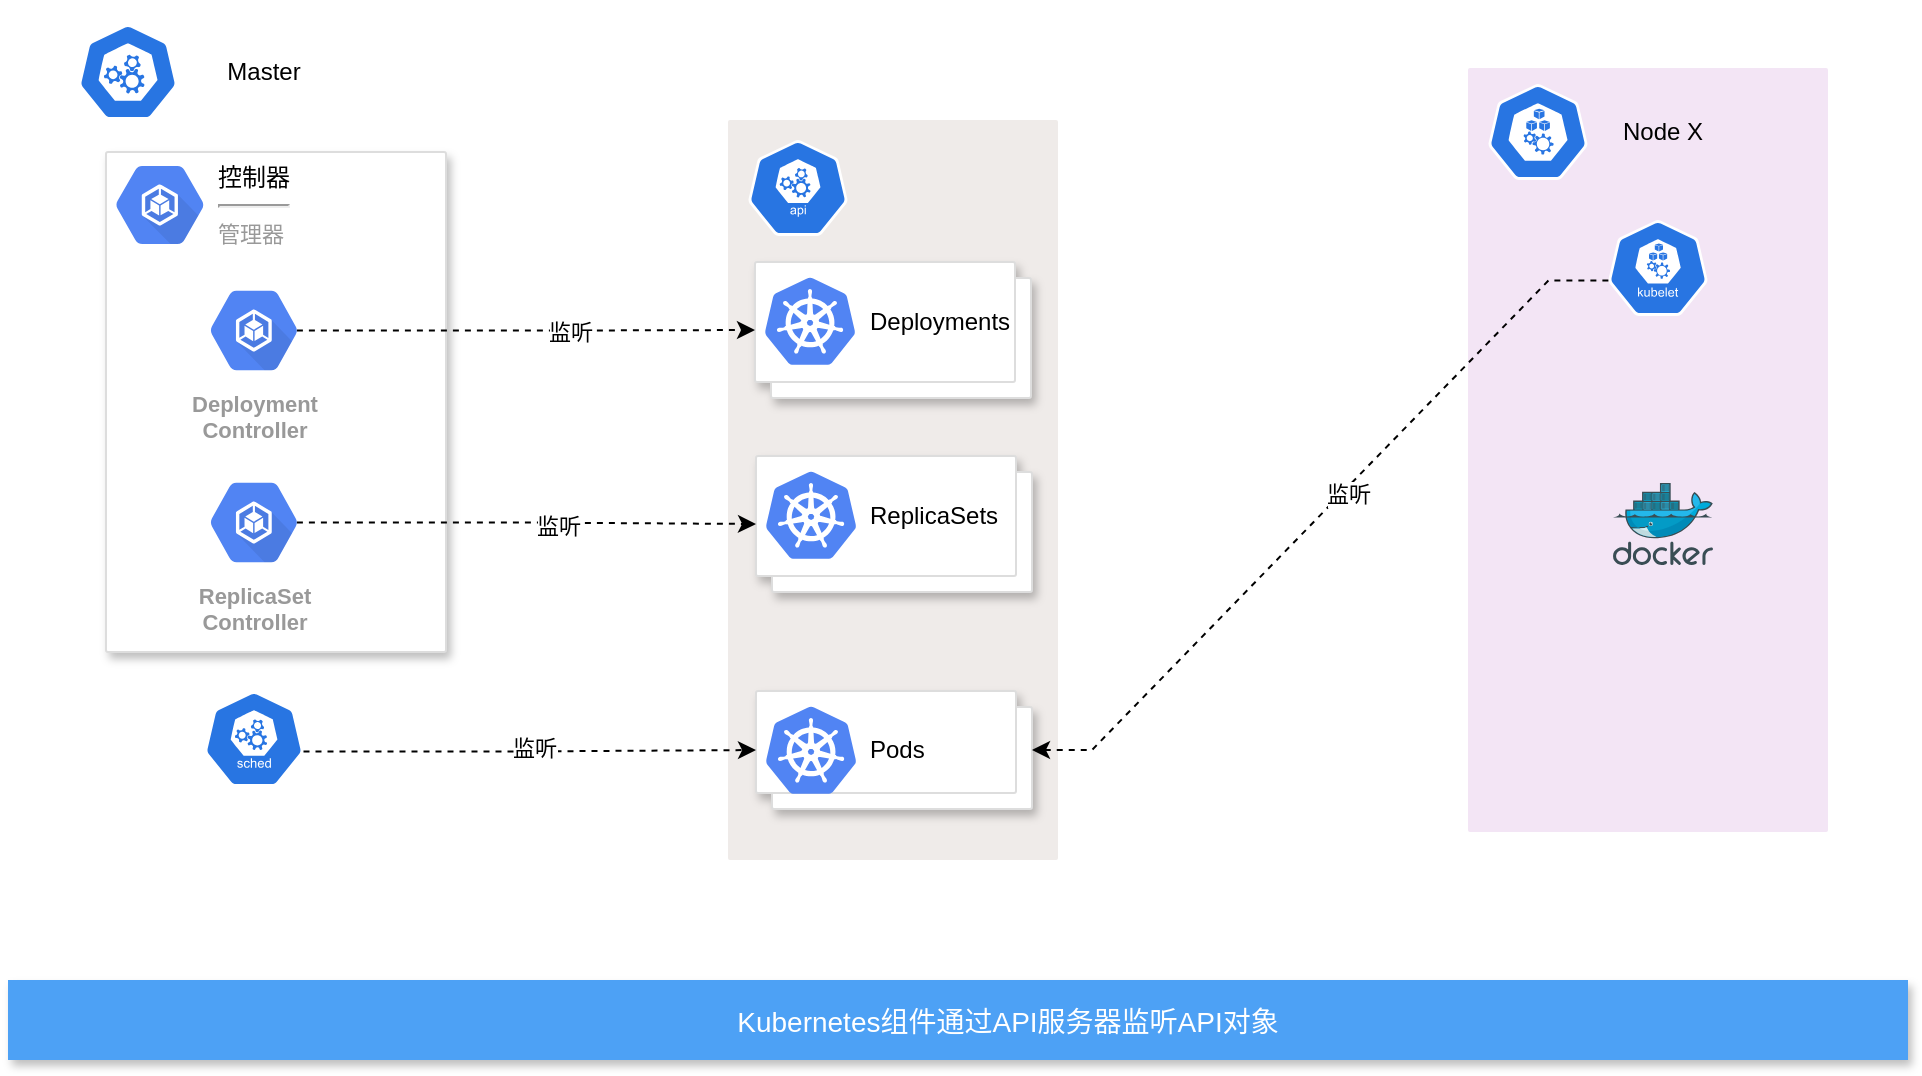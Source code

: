 <mxfile version="14.9.6" type="device" pages="2"><diagram name="Kubernetes组件通过API服务器监听API对象" id="9iYW0J2RtQnSnZUE-xFv"><mxGraphModel dx="1106" dy="892" grid="1" gridSize="10" guides="1" tooltips="1" connect="1" arrows="1" fold="1" page="1" pageScale="1" pageWidth="827" pageHeight="1169" math="0" shadow="0"><root><mxCell id="H5F0ADOhRRbq_aooNJzV-0"/><mxCell id="H5F0ADOhRRbq_aooNJzV-1" parent="H5F0ADOhRRbq_aooNJzV-0"/><mxCell id="H5F0ADOhRRbq_aooNJzV-2" value="" style="rounded=0;whiteSpace=wrap;html=1;strokeColor=none;" vertex="1" parent="H5F0ADOhRRbq_aooNJzV-1"><mxGeometry x="130" y="200" width="550" height="460" as="geometry"/></mxCell><mxCell id="H5F0ADOhRRbq_aooNJzV-3" value="" style="strokeColor=#dddddd;shadow=1;strokeWidth=1;rounded=1;absoluteArcSize=1;arcSize=2;" vertex="1" parent="H5F0ADOhRRbq_aooNJzV-1"><mxGeometry x="159" y="276" width="170" height="250" as="geometry"/></mxCell><mxCell id="H5F0ADOhRRbq_aooNJzV-4" value="&lt;font color=&quot;#000000&quot;&gt;控制器&lt;/font&gt;&lt;br&gt;&lt;hr&gt;&lt;span style=&quot;font-size: 11px&quot;&gt;管理器&lt;/span&gt;" style="dashed=0;connectable=0;html=1;fillColor=#5184F3;strokeColor=none;shape=mxgraph.gcp2.container_engine;part=1;labelPosition=right;verticalLabelPosition=middle;align=left;verticalAlign=top;spacingLeft=5;fontColor=#999999;fontSize=12;spacingTop=-8;" vertex="1" parent="H5F0ADOhRRbq_aooNJzV-3"><mxGeometry width="44" height="39" relative="1" as="geometry"><mxPoint x="5" y="7" as="offset"/></mxGeometry></mxCell><mxCell id="H5F0ADOhRRbq_aooNJzV-5" value="Deployment&lt;br&gt;Controller" style="html=1;fillColor=#5184F3;strokeColor=none;verticalAlign=top;labelPosition=center;verticalLabelPosition=bottom;align=center;spacingTop=-6;fontSize=11;fontStyle=1;fontColor=#999999;shape=mxgraph.gcp2.hexIcon;prIcon=container_engine" vertex="1" parent="H5F0ADOhRRbq_aooNJzV-3"><mxGeometry x="41" y="60" width="66" height="58.5" as="geometry"/></mxCell><mxCell id="H5F0ADOhRRbq_aooNJzV-6" value="ReplicaSet&lt;br&gt;Controller" style="html=1;fillColor=#5184F3;strokeColor=none;verticalAlign=top;labelPosition=center;verticalLabelPosition=bottom;align=center;spacingTop=-6;fontSize=11;fontStyle=1;fontColor=#999999;shape=mxgraph.gcp2.hexIcon;prIcon=container_engine" vertex="1" parent="H5F0ADOhRRbq_aooNJzV-3"><mxGeometry x="41" y="156" width="66" height="58.5" as="geometry"/></mxCell><mxCell id="H5F0ADOhRRbq_aooNJzV-7" value="" style="html=1;dashed=0;whitespace=wrap;fillColor=#2875E2;strokeColor=#ffffff;points=[[0.005,0.63,0],[0.1,0.2,0],[0.9,0.2,0],[0.5,0,0],[0.995,0.63,0],[0.72,0.99,0],[0.5,1,0],[0.28,0.99,0]];shape=mxgraph.kubernetes.icon;prIcon=master" vertex="1" parent="H5F0ADOhRRbq_aooNJzV-1"><mxGeometry x="145" y="212" width="50" height="48" as="geometry"/></mxCell><mxCell id="H5F0ADOhRRbq_aooNJzV-9" value="" style="html=1;dashed=0;whitespace=wrap;fillColor=#2875E2;strokeColor=#ffffff;points=[[0.005,0.63,0],[0.1,0.2,0],[0.9,0.2,0],[0.5,0,0],[0.995,0.63,0],[0.72,0.99,0],[0.5,1,0],[0.28,0.99,0]];shape=mxgraph.kubernetes.icon;prIcon=sched" vertex="1" parent="H5F0ADOhRRbq_aooNJzV-1"><mxGeometry x="208" y="545.5" width="50" height="48" as="geometry"/></mxCell><mxCell id="H5F0ADOhRRbq_aooNJzV-10" value="" style="points=[[0,0,0],[0.25,0,0],[0.5,0,0],[0.75,0,0],[1,0,0],[1,0.25,0],[1,0.5,0],[1,0.75,0],[1,1,0],[0.75,1,0],[0.5,1,0],[0.25,1,0],[0,1,0],[0,0.75,0],[0,0.5,0],[0,0.25,0]];rounded=1;absoluteArcSize=1;arcSize=2;html=1;strokeColor=none;gradientColor=none;shadow=0;dashed=0;fontSize=12;fontColor=#9E9E9E;align=left;verticalAlign=top;spacing=10;spacingTop=-4;fillColor=#EFEBE9;" vertex="1" parent="H5F0ADOhRRbq_aooNJzV-1"><mxGeometry x="470" y="260" width="165" height="370" as="geometry"/></mxCell><mxCell id="H5F0ADOhRRbq_aooNJzV-11" value="" style="html=1;dashed=0;whitespace=wrap;fillColor=#2875E2;strokeColor=#ffffff;points=[[0.005,0.63,0],[0.1,0.2,0],[0.9,0.2,0],[0.5,0,0],[0.995,0.63,0],[0.72,0.99,0],[0.5,1,0],[0.28,0.99,0]];shape=mxgraph.kubernetes.icon;prIcon=api" vertex="1" parent="H5F0ADOhRRbq_aooNJzV-1"><mxGeometry x="480" y="270" width="50" height="48" as="geometry"/></mxCell><mxCell id="H5F0ADOhRRbq_aooNJzV-13" value="" style="shape=mxgraph.gcp2.doubleRect;strokeColor=#dddddd;shadow=1;strokeWidth=1;" vertex="1" parent="H5F0ADOhRRbq_aooNJzV-1"><mxGeometry x="483.5" y="331" width="138" height="68" as="geometry"/></mxCell><mxCell id="H5F0ADOhRRbq_aooNJzV-14" value="&lt;font color=&quot;#000000&quot;&gt;Deployments&lt;/font&gt;" style="dashed=0;connectable=0;html=1;fillColor=#5184F3;strokeColor=none;shape=mxgraph.gcp2.kubernetes_logo;part=1;labelPosition=right;verticalLabelPosition=middle;align=left;verticalAlign=middle;spacingLeft=5;fontColor=#999999;fontSize=12;" vertex="1" parent="H5F0ADOhRRbq_aooNJzV-13"><mxGeometry width="45" height="43.65" relative="1" as="geometry"><mxPoint x="5" y="7.675" as="offset"/></mxGeometry></mxCell><mxCell id="H5F0ADOhRRbq_aooNJzV-16" value="" style="shape=mxgraph.gcp2.doubleRect;strokeColor=#dddddd;shadow=1;strokeWidth=1;" vertex="1" parent="H5F0ADOhRRbq_aooNJzV-1"><mxGeometry x="484" y="428" width="138" height="68" as="geometry"/></mxCell><mxCell id="H5F0ADOhRRbq_aooNJzV-17" value="&lt;font color=&quot;#000000&quot;&gt;ReplicaSets&lt;/font&gt;" style="dashed=0;connectable=0;html=1;fillColor=#5184F3;strokeColor=none;shape=mxgraph.gcp2.kubernetes_logo;part=1;labelPosition=right;verticalLabelPosition=middle;align=left;verticalAlign=middle;spacingLeft=5;fontColor=#999999;fontSize=12;" vertex="1" parent="H5F0ADOhRRbq_aooNJzV-16"><mxGeometry width="45" height="43.65" relative="1" as="geometry"><mxPoint x="5" y="7.675" as="offset"/></mxGeometry></mxCell><mxCell id="H5F0ADOhRRbq_aooNJzV-18" value="" style="shape=mxgraph.gcp2.doubleRect;strokeColor=#dddddd;shadow=1;strokeWidth=1;" vertex="1" parent="H5F0ADOhRRbq_aooNJzV-1"><mxGeometry x="484" y="545.5" width="138" height="59" as="geometry"/></mxCell><mxCell id="H5F0ADOhRRbq_aooNJzV-19" value="&lt;font color=&quot;#000000&quot;&gt;Pods&lt;/font&gt;" style="dashed=0;connectable=0;html=1;fillColor=#5184F3;strokeColor=none;shape=mxgraph.gcp2.kubernetes_logo;part=1;labelPosition=right;verticalLabelPosition=middle;align=left;verticalAlign=middle;spacingLeft=5;fontColor=#999999;fontSize=12;" vertex="1" parent="H5F0ADOhRRbq_aooNJzV-18"><mxGeometry width="45" height="43.65" relative="1" as="geometry"><mxPoint x="5" y="7.675" as="offset"/></mxGeometry></mxCell><mxCell id="H5F0ADOhRRbq_aooNJzV-21" value="Master" style="text;html=1;strokeColor=none;fillColor=none;align=center;verticalAlign=middle;whiteSpace=wrap;rounded=0;" vertex="1" parent="H5F0ADOhRRbq_aooNJzV-1"><mxGeometry x="218" y="226" width="40" height="20" as="geometry"/></mxCell><mxCell id="H5F0ADOhRRbq_aooNJzV-34" value="" style="points=[[0,0,0],[0.25,0,0],[0.5,0,0],[0.75,0,0],[1,0,0],[1,0.25,0],[1,0.5,0],[1,0.75,0],[1,1,0],[0.75,1,0],[0.5,1,0],[0.25,1,0],[0,1,0],[0,0.75,0],[0,0.5,0],[0,0.25,0]];rounded=1;absoluteArcSize=1;arcSize=2;html=1;strokeColor=none;gradientColor=none;shadow=0;dashed=0;fontSize=12;fontColor=#9E9E9E;align=left;verticalAlign=top;spacing=10;spacingTop=-4;fillColor=#F3E5F5;" vertex="1" parent="H5F0ADOhRRbq_aooNJzV-1"><mxGeometry x="840" y="234" width="180" height="382" as="geometry"/></mxCell><mxCell id="H5F0ADOhRRbq_aooNJzV-35" value="" style="html=1;dashed=0;whitespace=wrap;fillColor=#2875E2;strokeColor=#ffffff;points=[[0.005,0.63,0],[0.1,0.2,0],[0.9,0.2,0],[0.5,0,0],[0.995,0.63,0],[0.72,0.99,0],[0.5,1,0],[0.28,0.99,0]];shape=mxgraph.kubernetes.icon;prIcon=node" vertex="1" parent="H5F0ADOhRRbq_aooNJzV-1"><mxGeometry x="850" y="242" width="50" height="48" as="geometry"/></mxCell><mxCell id="H5F0ADOhRRbq_aooNJzV-36" value="Node X" style="text;html=1;strokeColor=none;fillColor=none;align=center;verticalAlign=middle;whiteSpace=wrap;rounded=0;" vertex="1" parent="H5F0ADOhRRbq_aooNJzV-1"><mxGeometry x="915" y="256" width="45" height="20" as="geometry"/></mxCell><mxCell id="H5F0ADOhRRbq_aooNJzV-38" value="" style="html=1;dashed=0;whitespace=wrap;fillColor=#2875E2;strokeColor=#ffffff;points=[[0.005,0.63,0],[0.1,0.2,0],[0.9,0.2,0],[0.5,0,0],[0.995,0.63,0],[0.72,0.99,0],[0.5,1,0],[0.28,0.99,0]];shape=mxgraph.kubernetes.icon;prIcon=kubelet" vertex="1" parent="H5F0ADOhRRbq_aooNJzV-1"><mxGeometry x="910" y="310" width="50" height="48" as="geometry"/></mxCell><mxCell id="H5F0ADOhRRbq_aooNJzV-40" value="" style="aspect=fixed;html=1;points=[];align=center;image;fontSize=12;image=img/lib/mscae/Docker.svg;" vertex="1" parent="H5F0ADOhRRbq_aooNJzV-1"><mxGeometry x="912.5" y="441.5" width="50" height="41" as="geometry"/></mxCell><mxCell id="H5F0ADOhRRbq_aooNJzV-46" value="Kubernetes组件通过API服务器监听API对象" style="fillColor=#4DA1F5;strokeColor=none;shadow=1;gradientColor=none;fontSize=14;align=center;spacingLeft=50;fontColor=#ffffff;" vertex="1" parent="H5F0ADOhRRbq_aooNJzV-1"><mxGeometry x="110" y="690" width="950" height="40" as="geometry"/></mxCell><mxCell id="rqMeOrHU1RhW5tabLMmq-1" style="edgeStyle=orthogonalEdgeStyle;rounded=0;orthogonalLoop=1;jettySize=auto;html=1;exitX=0.825;exitY=0.5;exitDx=0;exitDy=0;exitPerimeter=0;entryX=0;entryY=0.5;entryDx=0;entryDy=0;dashed=1;" edge="1" parent="H5F0ADOhRRbq_aooNJzV-1" source="H5F0ADOhRRbq_aooNJzV-5" target="H5F0ADOhRRbq_aooNJzV-13"><mxGeometry relative="1" as="geometry"/></mxCell><mxCell id="rqMeOrHU1RhW5tabLMmq-5" value="监听" style="edgeLabel;html=1;align=center;verticalAlign=middle;resizable=0;points=[];" vertex="1" connectable="0" parent="rqMeOrHU1RhW5tabLMmq-1"><mxGeometry x="0.201" y="-1" relative="1" as="geometry"><mxPoint x="-1" as="offset"/></mxGeometry></mxCell><mxCell id="rqMeOrHU1RhW5tabLMmq-2" style="edgeStyle=orthogonalEdgeStyle;rounded=0;orthogonalLoop=1;jettySize=auto;html=1;exitX=0.825;exitY=0.5;exitDx=0;exitDy=0;exitPerimeter=0;entryX=0;entryY=0.5;entryDx=0;entryDy=0;dashed=1;" edge="1" parent="H5F0ADOhRRbq_aooNJzV-1" source="H5F0ADOhRRbq_aooNJzV-6" target="H5F0ADOhRRbq_aooNJzV-16"><mxGeometry relative="1" as="geometry"/></mxCell><mxCell id="rqMeOrHU1RhW5tabLMmq-6" value="监听" style="edgeLabel;html=1;align=center;verticalAlign=middle;resizable=0;points=[];" vertex="1" connectable="0" parent="rqMeOrHU1RhW5tabLMmq-2"><mxGeometry x="0.14" y="-1" relative="1" as="geometry"><mxPoint as="offset"/></mxGeometry></mxCell><mxCell id="rqMeOrHU1RhW5tabLMmq-4" style="rounded=0;orthogonalLoop=1;jettySize=auto;html=1;exitX=1;exitY=0.5;exitDx=0;exitDy=0;entryX=0.005;entryY=0.63;entryDx=0;entryDy=0;entryPerimeter=0;dashed=1;edgeStyle=entityRelationEdgeStyle;elbow=vertical;startArrow=classic;startFill=1;endArrow=none;endFill=0;" edge="1" parent="H5F0ADOhRRbq_aooNJzV-1" source="H5F0ADOhRRbq_aooNJzV-18" target="H5F0ADOhRRbq_aooNJzV-38"><mxGeometry relative="1" as="geometry"/></mxCell><mxCell id="rqMeOrHU1RhW5tabLMmq-8" value="监听" style="edgeLabel;html=1;align=center;verticalAlign=middle;resizable=0;points=[];" vertex="1" connectable="0" parent="rqMeOrHU1RhW5tabLMmq-4"><mxGeometry x="0.09" y="-2" relative="1" as="geometry"><mxPoint as="offset"/></mxGeometry></mxCell><mxCell id="rqMeOrHU1RhW5tabLMmq-3" style="edgeStyle=orthogonalEdgeStyle;rounded=0;orthogonalLoop=1;jettySize=auto;html=1;exitX=0.995;exitY=0.63;exitDx=0;exitDy=0;exitPerimeter=0;entryX=0;entryY=0.5;entryDx=0;entryDy=0;dashed=1;" edge="1" parent="H5F0ADOhRRbq_aooNJzV-1" source="H5F0ADOhRRbq_aooNJzV-9" target="H5F0ADOhRRbq_aooNJzV-18"><mxGeometry relative="1" as="geometry"/></mxCell><mxCell id="rqMeOrHU1RhW5tabLMmq-7" value="监听" style="edgeLabel;html=1;align=center;verticalAlign=middle;resizable=0;points=[];" vertex="1" connectable="0" parent="rqMeOrHU1RhW5tabLMmq-3"><mxGeometry x="0.022" y="1" relative="1" as="geometry"><mxPoint as="offset"/></mxGeometry></mxCell></root></mxGraphModel></diagram><diagram id="soq8Ml_RY2N7gTedfJ3C" name="Deployment资源提交到API服务器的事件链"><mxGraphModel dx="1106" dy="892" grid="1" gridSize="10" guides="1" tooltips="1" connect="1" arrows="1" fold="1" page="1" pageScale="1" pageWidth="827" pageHeight="1169" math="0" shadow="0"><root><mxCell id="0"/><mxCell id="1" parent="0"/><mxCell id="3NCdj4O26wv9eLfEKBG3-2" value="" style="rounded=0;whiteSpace=wrap;html=1;strokeColor=none;" vertex="1" parent="1"><mxGeometry x="130" y="130" width="550" height="590" as="geometry"/></mxCell><mxCell id="3NCdj4O26wv9eLfEKBG3-10" value="" style="strokeColor=#dddddd;shadow=1;strokeWidth=1;rounded=1;absoluteArcSize=1;arcSize=2;" vertex="1" parent="1"><mxGeometry x="159" y="292" width="170" height="250" as="geometry"/></mxCell><mxCell id="3NCdj4O26wv9eLfEKBG3-11" value="&lt;font color=&quot;#000000&quot;&gt;控制器&lt;/font&gt;&lt;br&gt;&lt;hr&gt;&lt;span style=&quot;font-size: 11px&quot;&gt;管理器&lt;/span&gt;" style="dashed=0;connectable=0;html=1;fillColor=#5184F3;strokeColor=none;shape=mxgraph.gcp2.container_engine;part=1;labelPosition=right;verticalLabelPosition=middle;align=left;verticalAlign=top;spacingLeft=5;fontColor=#999999;fontSize=12;spacingTop=-8;" vertex="1" parent="3NCdj4O26wv9eLfEKBG3-10"><mxGeometry width="44" height="39" relative="1" as="geometry"><mxPoint x="5" y="7" as="offset"/></mxGeometry></mxCell><mxCell id="3NCdj4O26wv9eLfEKBG3-12" value="Deployment&lt;br&gt;Controller" style="html=1;fillColor=#5184F3;strokeColor=none;verticalAlign=top;labelPosition=center;verticalLabelPosition=bottom;align=center;spacingTop=-6;fontSize=11;fontStyle=1;fontColor=#999999;shape=mxgraph.gcp2.hexIcon;prIcon=container_engine" vertex="1" parent="3NCdj4O26wv9eLfEKBG3-10"><mxGeometry x="41" y="60" width="66" height="58.5" as="geometry"/></mxCell><mxCell id="3NCdj4O26wv9eLfEKBG3-18" value="ReplicaSet&lt;br&gt;Controller" style="html=1;fillColor=#5184F3;strokeColor=none;verticalAlign=top;labelPosition=center;verticalLabelPosition=bottom;align=center;spacingTop=-6;fontSize=11;fontStyle=1;fontColor=#999999;shape=mxgraph.gcp2.hexIcon;prIcon=container_engine" vertex="1" parent="3NCdj4O26wv9eLfEKBG3-10"><mxGeometry x="41" y="156" width="66" height="58.5" as="geometry"/></mxCell><mxCell id="3NCdj4O26wv9eLfEKBG3-21" value="" style="html=1;dashed=0;whitespace=wrap;fillColor=#2875E2;strokeColor=#ffffff;points=[[0.005,0.63,0],[0.1,0.2,0],[0.9,0.2,0],[0.5,0,0],[0.995,0.63,0],[0.72,0.99,0],[0.5,1,0],[0.28,0.99,0]];shape=mxgraph.kubernetes.icon;prIcon=master" vertex="1" parent="1"><mxGeometry x="140" y="140" width="50" height="48" as="geometry"/></mxCell><mxCell id="3NCdj4O26wv9eLfEKBG3-23" value="" style="html=1;dashed=0;whitespace=wrap;fillColor=#2875E2;strokeColor=#ffffff;points=[[0.005,0.63,0],[0.1,0.2,0],[0.9,0.2,0],[0.5,0,0],[0.995,0.63,0],[0.72,0.99,0],[0.5,1,0],[0.28,0.99,0]];shape=mxgraph.kubernetes.icon;prIcon=kubelet" vertex="1" parent="1"><mxGeometry x="208" y="212" width="50" height="48" as="geometry"/></mxCell><mxCell id="3NCdj4O26wv9eLfEKBG3-25" value="" style="html=1;dashed=0;whitespace=wrap;fillColor=#2875E2;strokeColor=#ffffff;points=[[0.005,0.63,0],[0.1,0.2,0],[0.9,0.2,0],[0.5,0,0],[0.995,0.63,0],[0.72,0.99,0],[0.5,1,0],[0.28,0.99,0]];shape=mxgraph.kubernetes.icon;prIcon=sched" vertex="1" parent="1"><mxGeometry x="208" y="616" width="50" height="48" as="geometry"/></mxCell><mxCell id="3NCdj4O26wv9eLfEKBG3-27" value="" style="points=[[0,0,0],[0.25,0,0],[0.5,0,0],[0.75,0,0],[1,0,0],[1,0.25,0],[1,0.5,0],[1,0.75,0],[1,1,0],[0.75,1,0],[0.5,1,0],[0.25,1,0],[0,1,0],[0,0.75,0],[0,0.5,0],[0,0.25,0]];rounded=1;absoluteArcSize=1;arcSize=2;html=1;strokeColor=none;gradientColor=none;shadow=0;dashed=0;fontSize=12;fontColor=#9E9E9E;align=left;verticalAlign=top;spacing=10;spacingTop=-4;fillColor=#EFEBE9;" vertex="1" parent="1"><mxGeometry x="470" y="240" width="165" height="440" as="geometry"/></mxCell><mxCell id="3NCdj4O26wv9eLfEKBG3-28" value="" style="html=1;dashed=0;whitespace=wrap;fillColor=#2875E2;strokeColor=#ffffff;points=[[0.005,0.63,0],[0.1,0.2,0],[0.9,0.2,0],[0.5,0,0],[0.995,0.63,0],[0.72,0.99,0],[0.5,1,0],[0.28,0.99,0]];shape=mxgraph.kubernetes.icon;prIcon=api" vertex="1" parent="1"><mxGeometry x="480" y="250" width="50" height="48" as="geometry"/></mxCell><mxCell id="3NCdj4O26wv9eLfEKBG3-41" style="edgeStyle=orthogonalEdgeStyle;rounded=0;orthogonalLoop=1;jettySize=auto;html=1;exitX=0;exitY=0.75;exitDx=0;exitDy=0;entryX=0.825;entryY=0.5;entryDx=0;entryDy=0;entryPerimeter=0;" edge="1" parent="1" source="3NCdj4O26wv9eLfEKBG3-30" target="3NCdj4O26wv9eLfEKBG3-12"><mxGeometry relative="1" as="geometry"/></mxCell><mxCell id="3NCdj4O26wv9eLfEKBG3-30" value="" style="shape=mxgraph.gcp2.doubleRect;strokeColor=#dddddd;shadow=1;strokeWidth=1;" vertex="1" parent="1"><mxGeometry x="483.5" y="330" width="138" height="68" as="geometry"/></mxCell><mxCell id="3NCdj4O26wv9eLfEKBG3-31" value="&lt;font color=&quot;#000000&quot;&gt;Deployments&lt;/font&gt;&lt;br&gt;Deployment A" style="dashed=0;connectable=0;html=1;fillColor=#5184F3;strokeColor=none;shape=mxgraph.gcp2.kubernetes_logo;part=1;labelPosition=right;verticalLabelPosition=middle;align=left;verticalAlign=middle;spacingLeft=5;fontColor=#999999;fontSize=12;" vertex="1" parent="3NCdj4O26wv9eLfEKBG3-30"><mxGeometry width="45" height="43.65" relative="1" as="geometry"><mxPoint x="5" y="7.675" as="offset"/></mxGeometry></mxCell><mxCell id="3NCdj4O26wv9eLfEKBG3-45" style="edgeStyle=orthogonalEdgeStyle;rounded=0;orthogonalLoop=1;jettySize=auto;html=1;entryX=0.825;entryY=0.5;entryDx=0;entryDy=0;entryPerimeter=0;" edge="1" parent="1" source="3NCdj4O26wv9eLfEKBG3-32" target="3NCdj4O26wv9eLfEKBG3-18"><mxGeometry relative="1" as="geometry"/></mxCell><mxCell id="3NCdj4O26wv9eLfEKBG3-32" value="" style="shape=mxgraph.gcp2.doubleRect;strokeColor=#dddddd;shadow=1;strokeWidth=1;" vertex="1" parent="1"><mxGeometry x="484" y="443" width="138" height="68" as="geometry"/></mxCell><mxCell id="3NCdj4O26wv9eLfEKBG3-33" value="&lt;font color=&quot;#000000&quot;&gt;ReplicaSets&lt;/font&gt;&lt;br&gt;ReplicaSet A" style="dashed=0;connectable=0;html=1;fillColor=#5184F3;strokeColor=none;shape=mxgraph.gcp2.kubernetes_logo;part=1;labelPosition=right;verticalLabelPosition=middle;align=left;verticalAlign=middle;spacingLeft=5;fontColor=#999999;fontSize=12;" vertex="1" parent="3NCdj4O26wv9eLfEKBG3-32"><mxGeometry width="45" height="43.65" relative="1" as="geometry"><mxPoint x="5" y="7.675" as="offset"/></mxGeometry></mxCell><mxCell id="3NCdj4O26wv9eLfEKBG3-34" value="" style="shape=mxgraph.gcp2.doubleRect;strokeColor=#dddddd;shadow=1;strokeWidth=1;" vertex="1" parent="1"><mxGeometry x="483.5" y="551" width="138" height="119" as="geometry"/></mxCell><mxCell id="3NCdj4O26wv9eLfEKBG3-35" value="&lt;font color=&quot;#000000&quot;&gt;Pods&lt;/font&gt;" style="dashed=0;connectable=0;html=1;fillColor=#5184F3;strokeColor=none;shape=mxgraph.gcp2.kubernetes_logo;part=1;labelPosition=right;verticalLabelPosition=middle;align=left;verticalAlign=middle;spacingLeft=5;fontColor=#999999;fontSize=12;" vertex="1" parent="3NCdj4O26wv9eLfEKBG3-34"><mxGeometry width="45" height="43.65" relative="1" as="geometry"><mxPoint x="5" y="7.675" as="offset"/></mxGeometry></mxCell><mxCell id="3NCdj4O26wv9eLfEKBG3-36" value="Pod A" style="html=1;dashed=0;whitespace=wrap;fillColor=#2875E2;strokeColor=#ffffff;points=[[0.005,0.63,0],[0.1,0.2,0],[0.9,0.2,0],[0.5,0,0],[0.995,0.63,0],[0.72,0.99,0],[0.5,1,0],[0.28,0.99,0]];shape=mxgraph.kubernetes.icon;prIcon=pod" vertex="1" parent="3NCdj4O26wv9eLfEKBG3-34"><mxGeometry x="44" y="59" width="50" height="48" as="geometry"/></mxCell><mxCell id="3NCdj4O26wv9eLfEKBG3-37" value="Master" style="text;html=1;strokeColor=none;fillColor=none;align=center;verticalAlign=middle;whiteSpace=wrap;rounded=0;" vertex="1" parent="1"><mxGeometry x="213" y="154" width="40" height="20" as="geometry"/></mxCell><mxCell id="3NCdj4O26wv9eLfEKBG3-40" value="1、创建deployment资源" style="text;html=1;strokeColor=none;fillColor=none;align=center;verticalAlign=middle;whiteSpace=wrap;rounded=0;" vertex="1" parent="1"><mxGeometry x="289" y="200" width="141" height="20" as="geometry"/></mxCell><mxCell id="3NCdj4O26wv9eLfEKBG3-38" style="edgeStyle=orthogonalEdgeStyle;rounded=0;orthogonalLoop=1;jettySize=auto;html=1;entryX=0;entryY=0.5;entryDx=0;entryDy=0;" edge="1" parent="1" source="3NCdj4O26wv9eLfEKBG3-23" target="3NCdj4O26wv9eLfEKBG3-30"><mxGeometry relative="1" as="geometry"><Array as="points"><mxPoint x="450" y="238"/><mxPoint x="450" y="364"/></Array></mxGeometry></mxCell><mxCell id="3NCdj4O26wv9eLfEKBG3-42" value="2、通过watch通知" style="text;html=1;strokeColor=none;fillColor=none;align=center;verticalAlign=middle;whiteSpace=wrap;rounded=0;" vertex="1" parent="1"><mxGeometry x="340" y="354" width="101" height="20" as="geometry"/></mxCell><mxCell id="3NCdj4O26wv9eLfEKBG3-44" value="3、创建ReplicaSet" style="text;html=1;strokeColor=none;fillColor=none;align=center;verticalAlign=middle;whiteSpace=wrap;rounded=0;" vertex="1" parent="1"><mxGeometry x="340" y="398" width="110" height="20" as="geometry"/></mxCell><mxCell id="3NCdj4O26wv9eLfEKBG3-46" style="edgeStyle=orthogonalEdgeStyle;rounded=0;orthogonalLoop=1;jettySize=auto;html=1;exitX=0.75;exitY=0.67;exitDx=0;exitDy=0;exitPerimeter=0;entryX=0;entryY=0.25;entryDx=0;entryDy=0;" edge="1" parent="1" source="3NCdj4O26wv9eLfEKBG3-12" target="3NCdj4O26wv9eLfEKBG3-32"><mxGeometry relative="1" as="geometry"><Array as="points"><mxPoint x="450" y="391"/><mxPoint x="450" y="460"/></Array></mxGeometry></mxCell><mxCell id="3NCdj4O26wv9eLfEKBG3-47" value="4、通知" style="text;html=1;strokeColor=none;fillColor=none;align=center;verticalAlign=middle;whiteSpace=wrap;rounded=0;" vertex="1" parent="1"><mxGeometry x="340" y="450" width="60" height="20" as="geometry"/></mxCell><mxCell id="3NCdj4O26wv9eLfEKBG3-48" value="5、创建pod" style="text;html=1;strokeColor=none;fillColor=none;align=center;verticalAlign=middle;whiteSpace=wrap;rounded=0;" vertex="1" parent="1"><mxGeometry x="344" y="491" width="70" height="20" as="geometry"/></mxCell><mxCell id="3NCdj4O26wv9eLfEKBG3-50" style="edgeStyle=orthogonalEdgeStyle;rounded=0;orthogonalLoop=1;jettySize=auto;html=1;exitX=0.75;exitY=0.67;exitDx=0;exitDy=0;exitPerimeter=0;entryX=0.1;entryY=0.2;entryDx=0;entryDy=0;entryPerimeter=0;" edge="1" parent="1" source="3NCdj4O26wv9eLfEKBG3-18" target="3NCdj4O26wv9eLfEKBG3-36"><mxGeometry relative="1" as="geometry"><Array as="points"><mxPoint x="450" y="487"/><mxPoint x="450" y="620"/></Array></mxGeometry></mxCell><mxCell id="3NCdj4O26wv9eLfEKBG3-51" style="edgeStyle=orthogonalEdgeStyle;rounded=0;orthogonalLoop=1;jettySize=auto;html=1;exitX=0.005;exitY=0.63;exitDx=0;exitDy=0;exitPerimeter=0;" edge="1" parent="1" source="3NCdj4O26wv9eLfEKBG3-36" target="3NCdj4O26wv9eLfEKBG3-25"><mxGeometry relative="1" as="geometry"/></mxCell><mxCell id="3NCdj4O26wv9eLfEKBG3-52" value="6、通过watch通知" style="text;html=1;strokeColor=none;fillColor=none;align=center;verticalAlign=middle;whiteSpace=wrap;rounded=0;" vertex="1" parent="1"><mxGeometry x="319.5" y="610" width="101" height="20" as="geometry"/></mxCell><mxCell id="3NCdj4O26wv9eLfEKBG3-53" style="edgeStyle=orthogonalEdgeStyle;rounded=0;orthogonalLoop=1;jettySize=auto;html=1;entryX=0.5;entryY=1;entryDx=0;entryDy=0;entryPerimeter=0;" edge="1" parent="1" source="3NCdj4O26wv9eLfEKBG3-25" target="3NCdj4O26wv9eLfEKBG3-36"><mxGeometry relative="1" as="geometry"><Array as="points"><mxPoint x="233" y="690"/><mxPoint x="553" y="690"/></Array></mxGeometry></mxCell><mxCell id="3NCdj4O26wv9eLfEKBG3-54" value="7、在节点上分配pod" style="text;html=1;strokeColor=none;fillColor=none;align=center;verticalAlign=middle;whiteSpace=wrap;rounded=0;" vertex="1" parent="1"><mxGeometry x="319.5" y="664" width="120.5" height="20" as="geometry"/></mxCell><mxCell id="3NCdj4O26wv9eLfEKBG3-55" value="" style="points=[[0,0,0],[0.25,0,0],[0.5,0,0],[0.75,0,0],[1,0,0],[1,0.25,0],[1,0.5,0],[1,0.75,0],[1,1,0],[0.75,1,0],[0.5,1,0],[0.25,1,0],[0,1,0],[0,0.75,0],[0,0.5,0],[0,0.25,0]];rounded=1;absoluteArcSize=1;arcSize=2;html=1;strokeColor=none;gradientColor=none;shadow=0;dashed=0;fontSize=12;fontColor=#9E9E9E;align=left;verticalAlign=top;spacing=10;spacingTop=-4;fillColor=#F3E5F5;" vertex="1" parent="1"><mxGeometry x="840" y="234" width="210" height="382" as="geometry"/></mxCell><mxCell id="3NCdj4O26wv9eLfEKBG3-24" value="" style="html=1;dashed=0;whitespace=wrap;fillColor=#2875E2;strokeColor=#ffffff;points=[[0.005,0.63,0],[0.1,0.2,0],[0.9,0.2,0],[0.5,0,0],[0.995,0.63,0],[0.72,0.99,0],[0.5,1,0],[0.28,0.99,0]];shape=mxgraph.kubernetes.icon;prIcon=node" vertex="1" parent="1"><mxGeometry x="850" y="242" width="50" height="48" as="geometry"/></mxCell><mxCell id="3NCdj4O26wv9eLfEKBG3-56" value="Node X" style="text;html=1;strokeColor=none;fillColor=none;align=center;verticalAlign=middle;whiteSpace=wrap;rounded=0;" vertex="1" parent="1"><mxGeometry x="915" y="256" width="45" height="20" as="geometry"/></mxCell><mxCell id="3NCdj4O26wv9eLfEKBG3-62" style="edgeStyle=orthogonalEdgeStyle;rounded=0;orthogonalLoop=1;jettySize=auto;html=1;exitX=0.5;exitY=1;exitDx=0;exitDy=0;exitPerimeter=0;entryX=0.44;entryY=0.024;entryDx=0;entryDy=0;entryPerimeter=0;" edge="1" parent="1" source="3NCdj4O26wv9eLfEKBG3-57" target="3NCdj4O26wv9eLfEKBG3-58"><mxGeometry relative="1" as="geometry"/></mxCell><mxCell id="3NCdj4O26wv9eLfEKBG3-57" value="" style="html=1;dashed=0;whitespace=wrap;fillColor=#2875E2;strokeColor=#ffffff;points=[[0.005,0.63,0],[0.1,0.2,0],[0.9,0.2,0],[0.5,0,0],[0.995,0.63,0],[0.72,0.99,0],[0.5,1,0],[0.28,0.99,0]];shape=mxgraph.kubernetes.icon;prIcon=kubelet" vertex="1" parent="1"><mxGeometry x="910" y="310" width="50" height="48" as="geometry"/></mxCell><mxCell id="3NCdj4O26wv9eLfEKBG3-63" style="edgeStyle=orthogonalEdgeStyle;rounded=0;orthogonalLoop=1;jettySize=auto;html=1;entryX=0.5;entryY=0;entryDx=0;entryDy=0;" edge="1" parent="1" source="3NCdj4O26wv9eLfEKBG3-58" target="3NCdj4O26wv9eLfEKBG3-60"><mxGeometry relative="1" as="geometry"/></mxCell><mxCell id="3NCdj4O26wv9eLfEKBG3-58" value="" style="aspect=fixed;html=1;points=[];align=center;image;fontSize=12;image=img/lib/mscae/Docker.svg;" vertex="1" parent="1"><mxGeometry x="913" y="406" width="50" height="41" as="geometry"/></mxCell><mxCell id="3NCdj4O26wv9eLfEKBG3-60" value="" style="aspect=fixed;perimeter=ellipsePerimeter;html=1;align=center;fontSize=12;verticalAlign=top;fontColor=#364149;shadow=0;dashed=0;image;image=img/lib/cumulus/container.svg;" vertex="1" parent="1"><mxGeometry x="893" y="496" width="90" height="80" as="geometry"/></mxCell><mxCell id="3NCdj4O26wv9eLfEKBG3-64" value="10、运行容器" style="text;html=1;strokeColor=none;fillColor=none;align=center;verticalAlign=middle;whiteSpace=wrap;rounded=0;" vertex="1" parent="1"><mxGeometry x="960" y="458" width="80" height="20" as="geometry"/></mxCell><mxCell id="3NCdj4O26wv9eLfEKBG3-65" value="9、告知Docker运行容器" style="text;html=1;strokeColor=none;fillColor=none;align=center;verticalAlign=middle;whiteSpace=wrap;rounded=0;" vertex="1" parent="1"><mxGeometry x="963" y="366" width="87" height="20" as="geometry"/></mxCell><mxCell id="3NCdj4O26wv9eLfEKBG3-66" style="edgeStyle=orthogonalEdgeStyle;rounded=0;orthogonalLoop=1;jettySize=auto;html=1;exitX=0.995;exitY=0.63;exitDx=0;exitDy=0;exitPerimeter=0;entryX=0.005;entryY=0.63;entryDx=0;entryDy=0;entryPerimeter=0;" edge="1" parent="1" source="3NCdj4O26wv9eLfEKBG3-36" target="3NCdj4O26wv9eLfEKBG3-57"><mxGeometry relative="1" as="geometry"/></mxCell><mxCell id="3NCdj4O26wv9eLfEKBG3-68" value="8、通过watch通知" style="text;html=1;strokeColor=none;fillColor=none;align=center;verticalAlign=middle;whiteSpace=wrap;rounded=0;" vertex="1" parent="1"><mxGeometry x="720" y="310" width="101" height="20" as="geometry"/></mxCell><mxCell id="3NCdj4O26wv9eLfEKBG3-69" value="Deployment资源提交到API服务器的事件链" style="fillColor=#4DA1F5;strokeColor=none;shadow=1;gradientColor=none;fontSize=14;align=center;spacingLeft=50;fontColor=#ffffff;" vertex="1" parent="1"><mxGeometry x="110" y="760" width="1000" height="40" as="geometry"/></mxCell></root></mxGraphModel></diagram></mxfile>